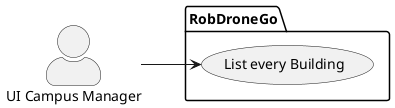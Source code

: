 @startuml scenaryLevel1
left to right direction

skinparam actorStyle awesome

actor "UI Campus Manager" as CM

package  RobDroneGo  {
  usecase "List every Building" as UC2
}
CM --> UC2
@enduml
